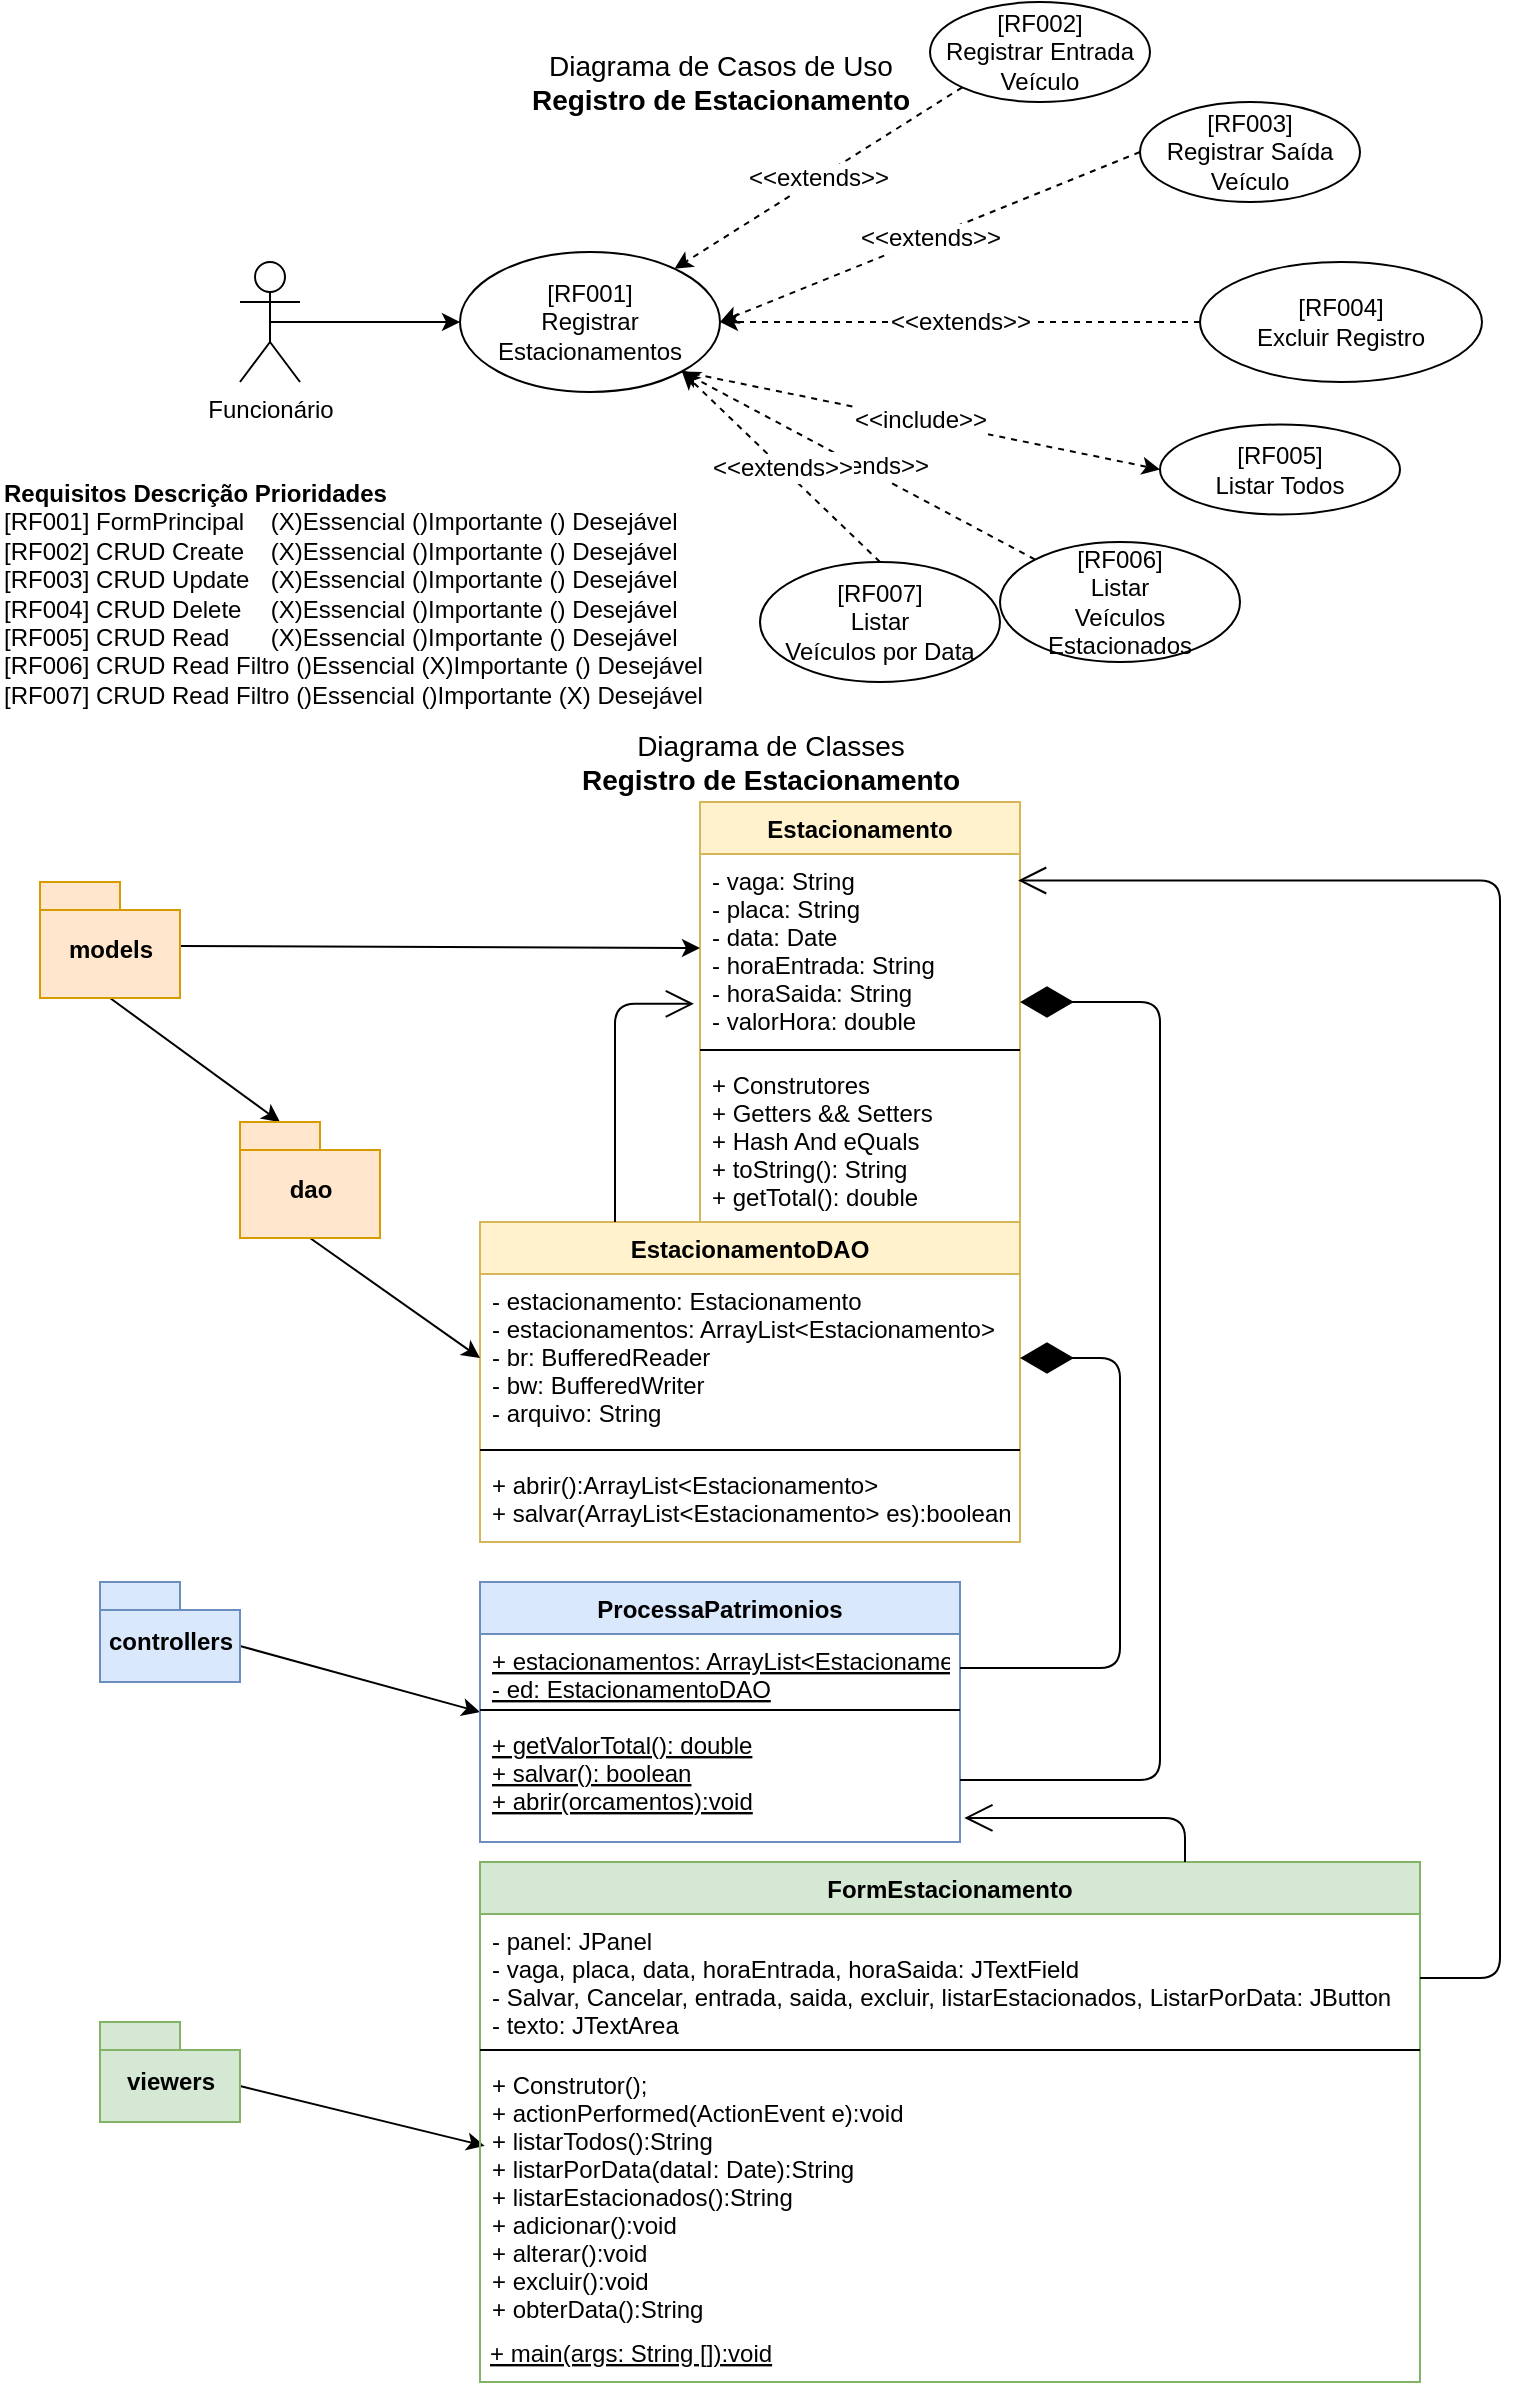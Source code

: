 <mxfile version="14.8.0" type="device"><diagram id="KyCV-o7bKq5-lI7oOPkM" name="Page-1"><mxGraphModel dx="1102" dy="525" grid="1" gridSize="10" guides="1" tooltips="1" connect="1" arrows="1" fold="1" page="1" pageScale="1" pageWidth="827" pageHeight="1169" math="0" shadow="0"><root><mxCell id="0"/><mxCell id="1" parent="0"/><mxCell id="UZxMJ1Ae5GSh429aQFD_-1" value="Diagrama de Classes&lt;br style=&quot;font-size: 14px&quot;&gt;&lt;b style=&quot;font-size: 14px&quot;&gt;Registro de Estacionamento&lt;/b&gt;" style="text;html=1;strokeColor=none;fillColor=none;align=center;verticalAlign=middle;whiteSpace=wrap;rounded=0;fontSize=14;" parent="1" vertex="1"><mxGeometry x="340" y="420" width="211" height="20" as="geometry"/></mxCell><mxCell id="UZxMJ1Ae5GSh429aQFD_-2" value="Estacionamento" style="swimlane;fontStyle=1;align=center;verticalAlign=top;childLayout=stackLayout;horizontal=1;startSize=26;horizontalStack=0;resizeParent=1;resizeParentMax=0;resizeLast=0;collapsible=1;marginBottom=0;fillColor=#fff2cc;strokeColor=#d6b656;" parent="1" vertex="1"><mxGeometry x="410" y="450" width="160" height="210" as="geometry"/></mxCell><mxCell id="UZxMJ1Ae5GSh429aQFD_-3" value="- vaga: String&#10;- placa: String&#10;- data: Date&#10;- horaEntrada: String&#10;- horaSaida: String&#10;- valorHora: double" style="text;strokeColor=none;fillColor=none;align=left;verticalAlign=top;spacingLeft=4;spacingRight=4;overflow=hidden;rotatable=0;points=[[0,0.5],[1,0.5]];portConstraint=eastwest;" parent="UZxMJ1Ae5GSh429aQFD_-2" vertex="1"><mxGeometry y="26" width="160" height="94" as="geometry"/></mxCell><mxCell id="UZxMJ1Ae5GSh429aQFD_-4" value="" style="line;strokeWidth=1;fillColor=none;align=left;verticalAlign=middle;spacingTop=-1;spacingLeft=3;spacingRight=3;rotatable=0;labelPosition=right;points=[];portConstraint=eastwest;" parent="UZxMJ1Ae5GSh429aQFD_-2" vertex="1"><mxGeometry y="120" width="160" height="8" as="geometry"/></mxCell><mxCell id="UZxMJ1Ae5GSh429aQFD_-5" value="+ Construtores&#10;+ Getters &amp;&amp; Setters&#10;+ Hash And eQuals&#10;+ toString(): String&#10;+ getTotal(): double" style="text;strokeColor=none;fillColor=none;align=left;verticalAlign=top;spacingLeft=4;spacingRight=4;overflow=hidden;rotatable=0;points=[[0,0.5],[1,0.5]];portConstraint=eastwest;" parent="UZxMJ1Ae5GSh429aQFD_-2" vertex="1"><mxGeometry y="128" width="160" height="82" as="geometry"/></mxCell><mxCell id="UZxMJ1Ae5GSh429aQFD_-7" style="rounded=0;orthogonalLoop=1;jettySize=auto;html=1;exitX=0;exitY=0;exitDx=70;exitDy=32;exitPerimeter=0;entryX=0;entryY=0.5;entryDx=0;entryDy=0;" parent="1" source="UZxMJ1Ae5GSh429aQFD_-6" target="UZxMJ1Ae5GSh429aQFD_-3" edge="1"><mxGeometry relative="1" as="geometry"/></mxCell><mxCell id="d9KPO5esZqReKcdJR1ec-6" style="rounded=0;orthogonalLoop=1;jettySize=auto;html=1;exitX=0.5;exitY=1;exitDx=0;exitDy=0;exitPerimeter=0;entryX=0;entryY=0;entryDx=20;entryDy=0;entryPerimeter=0;" parent="1" source="UZxMJ1Ae5GSh429aQFD_-6" target="d9KPO5esZqReKcdJR1ec-5" edge="1"><mxGeometry relative="1" as="geometry"/></mxCell><mxCell id="UZxMJ1Ae5GSh429aQFD_-6" value="models" style="shape=folder;fontStyle=1;spacingTop=10;tabWidth=40;tabHeight=14;tabPosition=left;html=1;fillColor=#ffe6cc;strokeColor=#d79b00;" parent="1" vertex="1"><mxGeometry x="80" y="490" width="70" height="58" as="geometry"/></mxCell><mxCell id="d9KPO5esZqReKcdJR1ec-13" style="rounded=0;orthogonalLoop=1;jettySize=auto;html=1;exitX=0;exitY=0;exitDx=70;exitDy=32;exitPerimeter=0;entryX=0;entryY=0.5;entryDx=0;entryDy=0;" parent="1" source="UZxMJ1Ae5GSh429aQFD_-18" target="d9KPO5esZqReKcdJR1ec-9" edge="1"><mxGeometry relative="1" as="geometry"/></mxCell><mxCell id="UZxMJ1Ae5GSh429aQFD_-18" value="controllers" style="shape=folder;fontStyle=1;spacingTop=10;tabWidth=40;tabHeight=14;tabPosition=left;html=1;fillColor=#dae8fc;strokeColor=#6c8ebf;" parent="1" vertex="1"><mxGeometry x="110" y="840" width="70" height="50" as="geometry"/></mxCell><mxCell id="d9KPO5esZqReKcdJR1ec-25" style="rounded=0;orthogonalLoop=1;jettySize=auto;html=1;exitX=0;exitY=0;exitDx=70;exitDy=32;exitPerimeter=0;entryX=0.005;entryY=0.333;entryDx=0;entryDy=0;entryPerimeter=0;" parent="1" source="UZxMJ1Ae5GSh429aQFD_-26" target="d9KPO5esZqReKcdJR1ec-17" edge="1"><mxGeometry relative="1" as="geometry"/></mxCell><mxCell id="UZxMJ1Ae5GSh429aQFD_-26" value="viewers" style="shape=folder;fontStyle=1;spacingTop=10;tabWidth=40;tabHeight=14;tabPosition=left;html=1;fillColor=#d5e8d4;strokeColor=#82b366;" parent="1" vertex="1"><mxGeometry x="110" y="1060" width="70" height="50" as="geometry"/></mxCell><mxCell id="UZxMJ1Ae5GSh429aQFD_-30" value="Diagrama de Casos de Uso&lt;br style=&quot;font-size: 14px&quot;&gt;&lt;b style=&quot;font-size: 14px&quot;&gt;Registro de Estacionamento&lt;/b&gt;" style="text;html=1;strokeColor=none;fillColor=none;align=center;verticalAlign=middle;whiteSpace=wrap;rounded=0;fontSize=14;" parent="1" vertex="1"><mxGeometry x="312.5" y="70" width="215" height="40" as="geometry"/></mxCell><mxCell id="UZxMJ1Ae5GSh429aQFD_-38" style="edgeStyle=none;rounded=0;orthogonalLoop=1;jettySize=auto;html=1;exitX=0.5;exitY=0.5;exitDx=0;exitDy=0;exitPerimeter=0;fontSize=12;" parent="1" source="UZxMJ1Ae5GSh429aQFD_-31" target="Yi0qUuuoa9lXf_7Ei-fq-1" edge="1"><mxGeometry relative="1" as="geometry"><mxPoint x="309" y="250" as="targetPoint"/></mxGeometry></mxCell><mxCell id="UZxMJ1Ae5GSh429aQFD_-31" value="Funcionário" style="shape=umlActor;verticalLabelPosition=bottom;verticalAlign=top;html=1;fontSize=12;" parent="1" vertex="1"><mxGeometry x="180" y="180" width="30" height="60" as="geometry"/></mxCell><mxCell id="Yi0qUuuoa9lXf_7Ei-fq-1" value="[RF001]&lt;br&gt;Registrar&lt;br&gt;Estacionamentos" style="ellipse;whiteSpace=wrap;html=1;fontSize=12;align=center;" parent="1" vertex="1"><mxGeometry x="290" y="175" width="130" height="70" as="geometry"/></mxCell><mxCell id="Yi0qUuuoa9lXf_7Ei-fq-2" value="[RF002]&lt;br&gt;Registrar Entrada&lt;br&gt;Veículo" style="ellipse;whiteSpace=wrap;html=1;fontSize=12;align=center;" parent="1" vertex="1"><mxGeometry x="525" y="50" width="110" height="50" as="geometry"/></mxCell><mxCell id="Yi0qUuuoa9lXf_7Ei-fq-3" value="[RF004]&lt;br&gt;Excluir Registro" style="ellipse;whiteSpace=wrap;html=1;fontSize=12;align=center;" parent="1" vertex="1"><mxGeometry x="660" y="180" width="141" height="60" as="geometry"/></mxCell><mxCell id="Yi0qUuuoa9lXf_7Ei-fq-4" value="[RF003]&lt;br&gt;Registrar Saída&lt;br&gt;Veículo" style="ellipse;whiteSpace=wrap;html=1;fontSize=12;align=center;" parent="1" vertex="1"><mxGeometry x="630" y="100" width="110" height="50" as="geometry"/></mxCell><mxCell id="Yi0qUuuoa9lXf_7Ei-fq-5" value="&amp;lt;&amp;lt;extends&amp;gt;&amp;gt;" style="edgeStyle=none;rounded=0;orthogonalLoop=1;jettySize=auto;html=1;exitX=0;exitY=0.5;exitDx=0;exitDy=0;dashed=1;fontSize=12;entryX=1;entryY=0.5;entryDx=0;entryDy=0;" parent="1" source="Yi0qUuuoa9lXf_7Ei-fq-4" target="Yi0qUuuoa9lXf_7Ei-fq-1" edge="1"><mxGeometry relative="1" as="geometry"><mxPoint x="468" y="160" as="targetPoint"/></mxGeometry></mxCell><mxCell id="Yi0qUuuoa9lXf_7Ei-fq-6" value="[RF005]&lt;br&gt;Listar Todos" style="ellipse;whiteSpace=wrap;html=1;fontSize=12;align=center;" parent="1" vertex="1"><mxGeometry x="640" y="261.25" width="120" height="45" as="geometry"/></mxCell><mxCell id="Yi0qUuuoa9lXf_7Ei-fq-7" value="[RF006]&lt;br&gt;Listar&lt;br&gt;Veículos Estacionados" style="ellipse;whiteSpace=wrap;html=1;fontSize=12;align=center;" parent="1" vertex="1"><mxGeometry x="560" y="320" width="120" height="60" as="geometry"/></mxCell><mxCell id="Yi0qUuuoa9lXf_7Ei-fq-8" value="&amp;lt;&amp;lt;extends&amp;gt;&amp;gt;" style="edgeStyle=none;rounded=0;orthogonalLoop=1;jettySize=auto;html=1;exitX=0;exitY=1;exitDx=0;exitDy=0;dashed=1;fontSize=12;" parent="1" source="Yi0qUuuoa9lXf_7Ei-fq-2" target="Yi0qUuuoa9lXf_7Ei-fq-1" edge="1"><mxGeometry relative="1" as="geometry"><mxPoint x="627.1" y="256.77" as="sourcePoint"/><mxPoint x="452.02" y="190.03" as="targetPoint"/></mxGeometry></mxCell><mxCell id="Yi0qUuuoa9lXf_7Ei-fq-10" value="&amp;lt;&amp;lt;extends&amp;gt;&amp;gt;" style="edgeStyle=none;rounded=0;orthogonalLoop=1;jettySize=auto;html=1;exitX=0;exitY=0.5;exitDx=0;exitDy=0;dashed=1;fontSize=12;entryX=1;entryY=0.5;entryDx=0;entryDy=0;" parent="1" source="Yi0qUuuoa9lXf_7Ei-fq-3" target="Yi0qUuuoa9lXf_7Ei-fq-1" edge="1"><mxGeometry relative="1" as="geometry"><mxPoint x="468" y="160" as="targetPoint"/></mxGeometry></mxCell><mxCell id="Yi0qUuuoa9lXf_7Ei-fq-11" value="&amp;lt;&amp;lt;include&amp;gt;&amp;gt;" style="edgeStyle=none;rounded=0;orthogonalLoop=1;jettySize=auto;html=1;exitX=1;exitY=1;exitDx=0;exitDy=0;entryX=0;entryY=0.5;entryDx=0;entryDy=0;fontSize=12;dashed=1;" parent="1" source="Yi0qUuuoa9lXf_7Ei-fq-1" target="Yi0qUuuoa9lXf_7Ei-fq-6" edge="1"><mxGeometry relative="1" as="geometry"/></mxCell><mxCell id="Yi0qUuuoa9lXf_7Ei-fq-12" value="&amp;lt;&amp;lt;extends&amp;gt;&amp;gt;" style="edgeStyle=none;rounded=0;orthogonalLoop=1;jettySize=auto;html=1;exitX=0;exitY=0;exitDx=0;exitDy=0;dashed=1;fontSize=12;entryX=1;entryY=1;entryDx=0;entryDy=0;" parent="1" source="Yi0qUuuoa9lXf_7Ei-fq-7" target="Yi0qUuuoa9lXf_7Ei-fq-1" edge="1"><mxGeometry relative="1" as="geometry"><mxPoint x="468" y="160" as="targetPoint"/></mxGeometry></mxCell><mxCell id="Yi0qUuuoa9lXf_7Ei-fq-13" value="&lt;b&gt;Requisitos&lt;span&gt;&#9;&lt;/span&gt;Descrição&lt;span&gt;&#9;&lt;/span&gt;Prioridades&lt;/b&gt;&lt;br&gt;[RF001]&lt;span&gt;&#9;&lt;/span&gt;FormPrincipal&lt;span style=&quot;white-space: pre&quot;&gt;&#9;&lt;/span&gt;(X)Essencial ()Importante () Desejável&lt;br&gt;&lt;span&gt;[RF002]&lt;span&gt;&#9;&lt;/span&gt;CRUD Create&lt;span style=&quot;white-space: pre&quot;&gt;&#9;&lt;/span&gt;&lt;/span&gt;&lt;span&gt;(X)Essencial ()Importante () Desejável&lt;/span&gt;&lt;br&gt;&lt;div&gt;&lt;span&gt;[RF003]&lt;span&gt;&#9;&lt;/span&gt;CRUD Update&lt;span style=&quot;white-space: pre&quot;&gt;&#9;&lt;/span&gt;&lt;/span&gt;&lt;span&gt;(X)Essencial ()Importante () Desejável&lt;/span&gt;&lt;/div&gt;[RF004]&lt;span&gt;&#9;&lt;/span&gt;CRUD Delete&lt;span style=&quot;white-space: pre&quot;&gt;&#9;&lt;/span&gt;(X)Essencial ()Importante () Desejável&lt;br&gt;[RF005]&lt;span&gt;&#9;&lt;/span&gt;CRUD Read&lt;span style=&quot;white-space: pre&quot;&gt;&#9;&lt;/span&gt;(X)Essencial ()Importante () Desejável&lt;br&gt;[RF006]&lt;span&gt;&#9;&lt;/span&gt;CRUD Read Filtro&lt;span&gt;&#9;&lt;/span&gt;()Essencial (X)Importante () Desejável&lt;br&gt;[RF007]&amp;nbsp;CRUD Read Filtro&lt;span&gt;&#9;&lt;/span&gt;()Essencial ()Importante (X) Desejável" style="text;html=1;strokeColor=none;fillColor=none;align=left;verticalAlign=middle;whiteSpace=wrap;rounded=0;" parent="1" vertex="1"><mxGeometry x="60" y="290" width="370" height="112.5" as="geometry"/></mxCell><mxCell id="d9KPO5esZqReKcdJR1ec-1" value="EstacionamentoDAO" style="swimlane;fontStyle=1;align=center;verticalAlign=top;childLayout=stackLayout;horizontal=1;startSize=26;horizontalStack=0;resizeParent=1;resizeParentMax=0;resizeLast=0;collapsible=1;marginBottom=0;fontSize=12;fillColor=#fff2cc;strokeColor=#d6b656;" parent="1" vertex="1"><mxGeometry x="300" y="660" width="270" height="160" as="geometry"/></mxCell><mxCell id="d9KPO5esZqReKcdJR1ec-2" value="- estacionamento: Estacionamento&#10;- estacionamentos: ArrayList&lt;Estacionamento&gt;&#10;- br: BufferedReader&#10;- bw: BufferedWriter&#10;- arquivo: String" style="text;strokeColor=none;fillColor=none;align=left;verticalAlign=top;spacingLeft=4;spacingRight=4;overflow=hidden;rotatable=0;points=[[0,0.5],[1,0.5]];portConstraint=eastwest;" parent="d9KPO5esZqReKcdJR1ec-1" vertex="1"><mxGeometry y="26" width="270" height="84" as="geometry"/></mxCell><mxCell id="d9KPO5esZqReKcdJR1ec-3" value="" style="line;strokeWidth=1;fillColor=none;align=left;verticalAlign=middle;spacingTop=-1;spacingLeft=3;spacingRight=3;rotatable=0;labelPosition=right;points=[];portConstraint=eastwest;" parent="d9KPO5esZqReKcdJR1ec-1" vertex="1"><mxGeometry y="110" width="270" height="8" as="geometry"/></mxCell><mxCell id="d9KPO5esZqReKcdJR1ec-4" value="+ abrir():ArrayList&lt;Estacionamento&gt;&#10;+ salvar(ArrayList&lt;Estacionamento&gt; es):boolean" style="text;strokeColor=none;fillColor=none;align=left;verticalAlign=top;spacingLeft=4;spacingRight=4;overflow=hidden;rotatable=0;points=[[0,0.5],[1,0.5]];portConstraint=eastwest;" parent="d9KPO5esZqReKcdJR1ec-1" vertex="1"><mxGeometry y="118" width="270" height="42" as="geometry"/></mxCell><mxCell id="d9KPO5esZqReKcdJR1ec-7" style="edgeStyle=none;rounded=0;orthogonalLoop=1;jettySize=auto;html=1;exitX=0.5;exitY=1;exitDx=0;exitDy=0;exitPerimeter=0;entryX=0;entryY=0.5;entryDx=0;entryDy=0;" parent="1" source="d9KPO5esZqReKcdJR1ec-5" target="d9KPO5esZqReKcdJR1ec-2" edge="1"><mxGeometry relative="1" as="geometry"/></mxCell><mxCell id="d9KPO5esZqReKcdJR1ec-5" value="dao" style="shape=folder;fontStyle=1;spacingTop=10;tabWidth=40;tabHeight=14;tabPosition=left;html=1;fillColor=#ffe6cc;strokeColor=#d79b00;" parent="1" vertex="1"><mxGeometry x="180" y="610" width="70" height="58" as="geometry"/></mxCell><mxCell id="d9KPO5esZqReKcdJR1ec-8" value="" style="endArrow=open;endFill=1;endSize=12;html=1;exitX=0.25;exitY=0;exitDx=0;exitDy=0;entryX=-0.019;entryY=0.797;entryDx=0;entryDy=0;entryPerimeter=0;edgeStyle=orthogonalEdgeStyle;" parent="1" source="d9KPO5esZqReKcdJR1ec-1" target="UZxMJ1Ae5GSh429aQFD_-3" edge="1"><mxGeometry width="160" relative="1" as="geometry"><mxPoint x="330" y="630" as="sourcePoint"/><mxPoint x="490" y="630" as="targetPoint"/></mxGeometry></mxCell><mxCell id="d9KPO5esZqReKcdJR1ec-9" value="ProcessaPatrimonios" style="swimlane;fontStyle=1;align=center;verticalAlign=top;childLayout=stackLayout;horizontal=1;startSize=26;horizontalStack=0;resizeParent=1;resizeParentMax=0;resizeLast=0;collapsible=1;marginBottom=0;fillColor=#dae8fc;strokeColor=#6c8ebf;" parent="1" vertex="1"><mxGeometry x="300" y="840" width="240" height="130" as="geometry"/></mxCell><mxCell id="d9KPO5esZqReKcdJR1ec-10" value="+ estacionamentos: ArrayList&lt;Estacionamento&gt;&#10;- ed: EstacionamentoDAO" style="text;strokeColor=none;fillColor=none;align=left;verticalAlign=top;spacingLeft=4;spacingRight=4;overflow=hidden;rotatable=0;points=[[0,0.5],[1,0.5]];portConstraint=eastwest;fontStyle=4" parent="d9KPO5esZqReKcdJR1ec-9" vertex="1"><mxGeometry y="26" width="240" height="34" as="geometry"/></mxCell><mxCell id="d9KPO5esZqReKcdJR1ec-11" value="" style="line;strokeWidth=1;fillColor=none;align=left;verticalAlign=middle;spacingTop=-1;spacingLeft=3;spacingRight=3;rotatable=0;labelPosition=right;points=[];portConstraint=eastwest;" parent="d9KPO5esZqReKcdJR1ec-9" vertex="1"><mxGeometry y="60" width="240" height="8" as="geometry"/></mxCell><mxCell id="d9KPO5esZqReKcdJR1ec-12" value="+ getValorTotal(): double&#10;+ salvar(): boolean&#10;+ abrir(orcamentos):void" style="text;strokeColor=none;fillColor=none;align=left;verticalAlign=top;spacingLeft=4;spacingRight=4;overflow=hidden;rotatable=0;points=[[0,0.5],[1,0.5]];portConstraint=eastwest;fontStyle=4" parent="d9KPO5esZqReKcdJR1ec-9" vertex="1"><mxGeometry y="68" width="240" height="62" as="geometry"/></mxCell><mxCell id="d9KPO5esZqReKcdJR1ec-14" value="FormEstacionamento" style="swimlane;fontStyle=1;align=center;verticalAlign=top;childLayout=stackLayout;horizontal=1;startSize=26;horizontalStack=0;resizeParent=1;resizeParentMax=0;resizeLast=0;collapsible=1;marginBottom=0;fillColor=#d5e8d4;strokeColor=#82b366;" parent="1" vertex="1"><mxGeometry x="300" y="980" width="470" height="260" as="geometry"/></mxCell><mxCell id="d9KPO5esZqReKcdJR1ec-15" value="&#9;- panel: JPanel&#10;- vaga, placa, data, horaEntrada, horaSaida: JTextField&#10;- Salvar, Cancelar, entrada, saida, excluir, listarEstacionados, ListarPorData: JButton&#10;- texto: JTextArea" style="text;strokeColor=none;fillColor=none;align=left;verticalAlign=top;spacingLeft=4;spacingRight=4;overflow=hidden;rotatable=0;points=[[0,0.5],[1,0.5]];portConstraint=eastwest;fontStyle=0" parent="d9KPO5esZqReKcdJR1ec-14" vertex="1"><mxGeometry y="26" width="470" height="64" as="geometry"/></mxCell><mxCell id="d9KPO5esZqReKcdJR1ec-16" value="" style="line;strokeWidth=1;fillColor=none;align=left;verticalAlign=middle;spacingTop=-1;spacingLeft=3;spacingRight=3;rotatable=0;labelPosition=right;points=[];portConstraint=eastwest;" parent="d9KPO5esZqReKcdJR1ec-14" vertex="1"><mxGeometry y="90" width="470" height="8" as="geometry"/></mxCell><mxCell id="d9KPO5esZqReKcdJR1ec-17" value="+ Construtor();&#10;+ actionPerformed(ActionEvent e):void&#10;+ listarTodos():String&#10;+ listarPorData(dataI: Date):String&#10;+ listarEstacionados():String&#10;+ adicionar():void&#10;+ alterar():void&#10;+ excluir():void&#10;+ obterData():String&#10;" style="text;strokeColor=none;fillColor=none;align=left;verticalAlign=top;spacingLeft=4;spacingRight=4;overflow=hidden;rotatable=0;points=[[0,0.5],[1,0.5]];portConstraint=eastwest;fontStyle=0" parent="d9KPO5esZqReKcdJR1ec-14" vertex="1"><mxGeometry y="98" width="470" height="132" as="geometry"/></mxCell><mxCell id="d9KPO5esZqReKcdJR1ec-18" value="+ main(args: String []):void" style="text;align=left;fontStyle=4;verticalAlign=middle;spacingLeft=3;spacingRight=3;strokeColor=none;rotatable=0;points=[[0,0.5],[1,0.5]];portConstraint=eastwest;" parent="d9KPO5esZqReKcdJR1ec-14" vertex="1"><mxGeometry y="230" width="470" height="30" as="geometry"/></mxCell><mxCell id="d9KPO5esZqReKcdJR1ec-21" value="" style="endArrow=diamondThin;endFill=1;endSize=24;html=1;exitX=1;exitY=0.5;exitDx=0;exitDy=0;entryX=1;entryY=0.5;entryDx=0;entryDy=0;edgeStyle=orthogonalEdgeStyle;" parent="1" source="d9KPO5esZqReKcdJR1ec-10" target="d9KPO5esZqReKcdJR1ec-2" edge="1"><mxGeometry width="160" relative="1" as="geometry"><mxPoint x="580" y="860" as="sourcePoint"/><mxPoint x="740" y="860" as="targetPoint"/><Array as="points"><mxPoint x="620" y="883"/><mxPoint x="620" y="728"/></Array></mxGeometry></mxCell><mxCell id="d9KPO5esZqReKcdJR1ec-22" value="" style="endArrow=diamondThin;endFill=1;endSize=24;html=1;exitX=1;exitY=0.5;exitDx=0;exitDy=0;edgeStyle=orthogonalEdgeStyle;" parent="1" source="d9KPO5esZqReKcdJR1ec-12" target="UZxMJ1Ae5GSh429aQFD_-3" edge="1"><mxGeometry width="160" relative="1" as="geometry"><mxPoint x="530" y="893" as="sourcePoint"/><mxPoint x="620" y="523" as="targetPoint"/><Array as="points"><mxPoint x="640" y="939"/><mxPoint x="640" y="550"/></Array></mxGeometry></mxCell><mxCell id="d9KPO5esZqReKcdJR1ec-23" value="" style="endArrow=open;endFill=1;endSize=12;html=1;exitX=0.75;exitY=0;exitDx=0;exitDy=0;entryX=1.009;entryY=0.806;entryDx=0;entryDy=0;entryPerimeter=0;edgeStyle=orthogonalEdgeStyle;" parent="1" source="d9KPO5esZqReKcdJR1ec-14" target="d9KPO5esZqReKcdJR1ec-12" edge="1"><mxGeometry width="160" relative="1" as="geometry"><mxPoint x="377.5" y="670" as="sourcePoint"/><mxPoint x="416.96" y="557.008" as="targetPoint"/></mxGeometry></mxCell><mxCell id="d9KPO5esZqReKcdJR1ec-24" value="" style="endArrow=open;endFill=1;endSize=12;html=1;exitX=1;exitY=0.5;exitDx=0;exitDy=0;entryX=0.994;entryY=0.141;entryDx=0;entryDy=0;entryPerimeter=0;edgeStyle=orthogonalEdgeStyle;" parent="1" source="d9KPO5esZqReKcdJR1ec-15" target="UZxMJ1Ae5GSh429aQFD_-3" edge="1"><mxGeometry width="160" relative="1" as="geometry"><mxPoint x="587.5" y="990" as="sourcePoint"/><mxPoint x="531.98" y="967.972" as="targetPoint"/><Array as="points"><mxPoint x="810" y="1038"/><mxPoint x="810" y="489"/></Array></mxGeometry></mxCell><mxCell id="t7S6TPBgIIA-AZ3fLl_I-1" value="[RF007]&lt;br&gt;Listar&lt;br&gt;Veículos por Data" style="ellipse;whiteSpace=wrap;html=1;fontSize=12;align=center;" vertex="1" parent="1"><mxGeometry x="440" y="330" width="120" height="60" as="geometry"/></mxCell><mxCell id="t7S6TPBgIIA-AZ3fLl_I-2" value="&amp;lt;&amp;lt;extends&amp;gt;&amp;gt;" style="edgeStyle=none;rounded=0;orthogonalLoop=1;jettySize=auto;html=1;exitX=0.5;exitY=0;exitDx=0;exitDy=0;dashed=1;fontSize=12;entryX=1;entryY=1;entryDx=0;entryDy=0;" edge="1" parent="1" source="t7S6TPBgIIA-AZ3fLl_I-1" target="Yi0qUuuoa9lXf_7Ei-fq-1"><mxGeometry relative="1" as="geometry"><mxPoint x="468" y="160" as="targetPoint"/></mxGeometry></mxCell></root></mxGraphModel></diagram></mxfile>